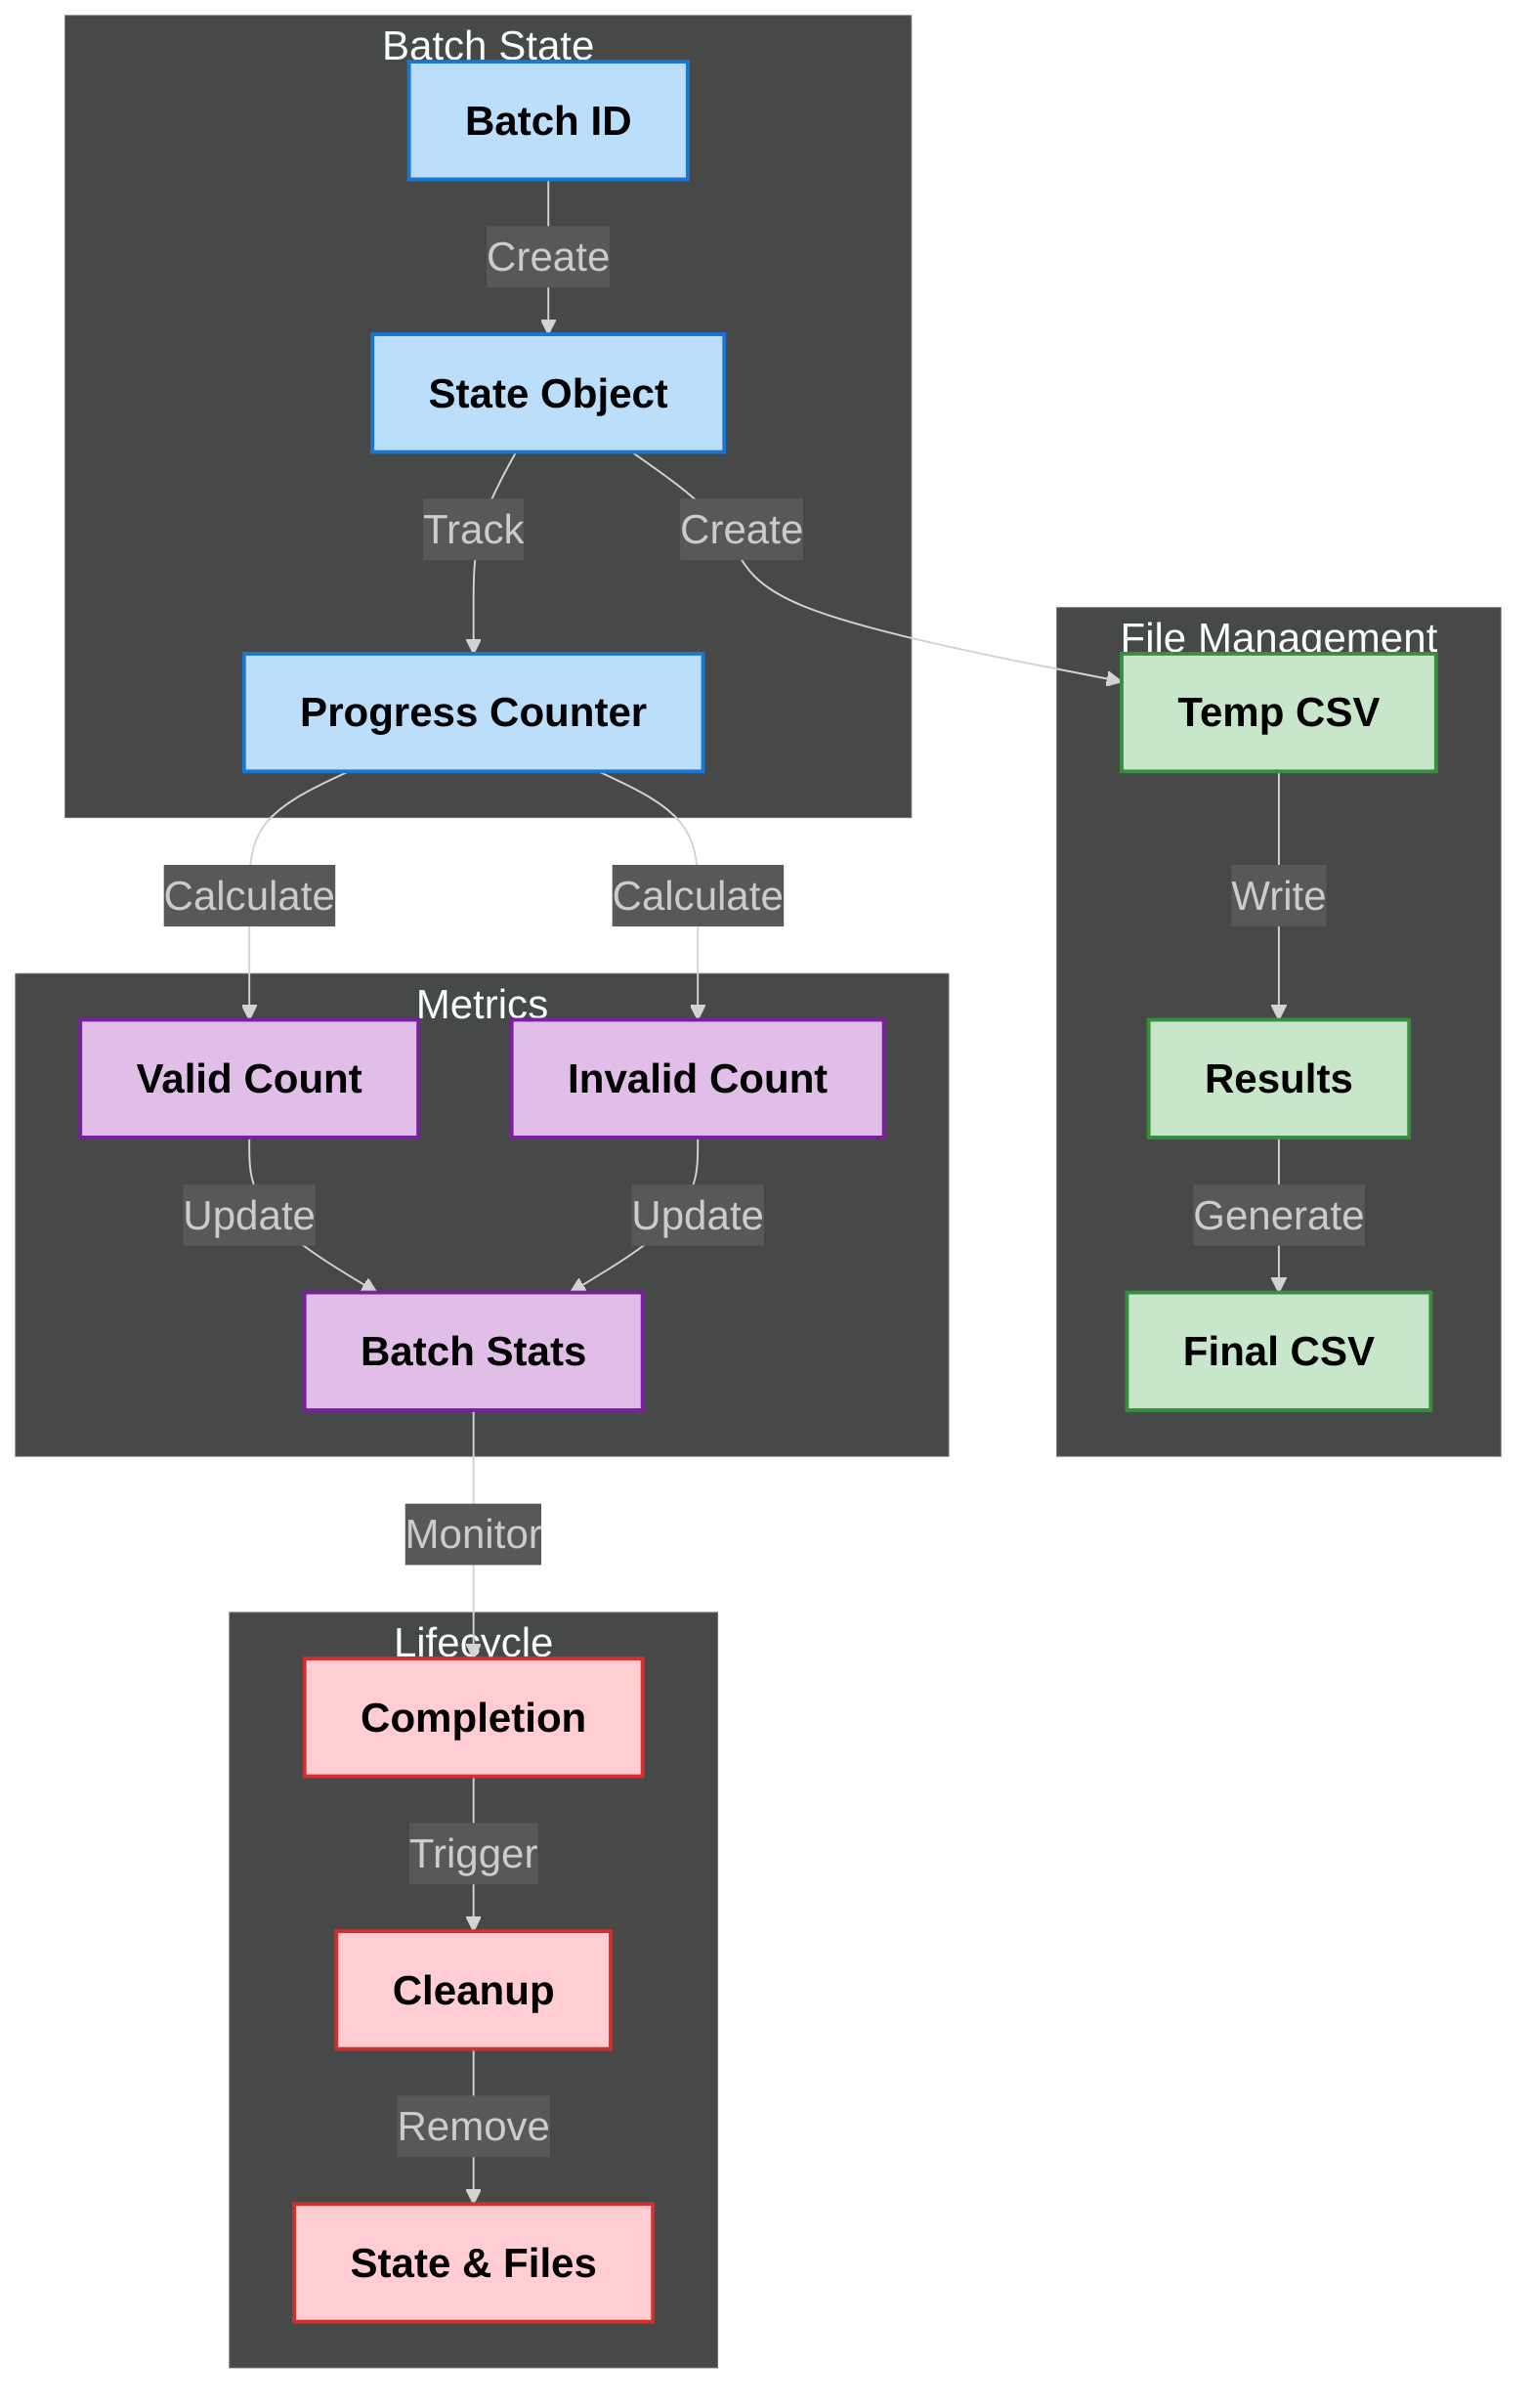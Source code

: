 %%{init: {'theme': 'dark', 'themeVariables': { 'fontFamily': 'arial', 'fontSize': '22px', 'fontWeight': 'bold'}}}%%
graph TD
    subgraph "Batch State"
        style A fill:#bbdefb,stroke:#1976d2,stroke-width:2px,color:#000000,font-weight:bold
        style B fill:#bbdefb,stroke:#1976d2,stroke-width:2px,color:#000000,font-weight:bold
        style C fill:#bbdefb,stroke:#1976d2,stroke-width:2px,color:#000000,font-weight:bold
        A["Batch ID"] -->|"Create"| B["State Object"]
        B -->|"Track"| C["Progress Counter"]
    end

    subgraph "File Management"
        style D fill:#c8e6c9,stroke:#388e3c,stroke-width:2px,color:#000000,font-weight:bold
        style E fill:#c8e6c9,stroke:#388e3c,stroke-width:2px,color:#000000,font-weight:bold
        style F fill:#c8e6c9,stroke:#388e3c,stroke-width:2px,color:#000000,font-weight:bold
        B -->|"Create"| D["Temp CSV"]
        D -->|"Write"| E["Results"]
        E -->|"Generate"| F["Final CSV"]
    end

    subgraph "Metrics"
        style G fill:#e1bee7,stroke:#7b1fa2,stroke-width:2px,color:#000000,font-weight:bold
        style H fill:#e1bee7,stroke:#7b1fa2,stroke-width:2px,color:#000000,font-weight:bold
        style I fill:#e1bee7,stroke:#7b1fa2,stroke-width:2px,color:#000000,font-weight:bold
        C -->|"Calculate"| G["Valid Count"]
        C -->|"Calculate"| H["Invalid Count"]
        G & H -->|"Update"| I["Batch Stats"]
    end

    subgraph "Lifecycle"
        style J fill:#ffcdd2,stroke:#d32f2f,stroke-width:2px,color:#000000,font-weight:bold
        style K fill:#ffcdd2,stroke:#d32f2f,stroke-width:2px,color:#000000,font-weight:bold
        style L fill:#ffcdd2,stroke:#d32f2f,stroke-width:2px,color:#000000,font-weight:bold
        I -->|"Monitor"| J["Completion"]
        J -->|"Trigger"| K["Cleanup"]
        K -->|"Remove"| L["State & Files"]
    end